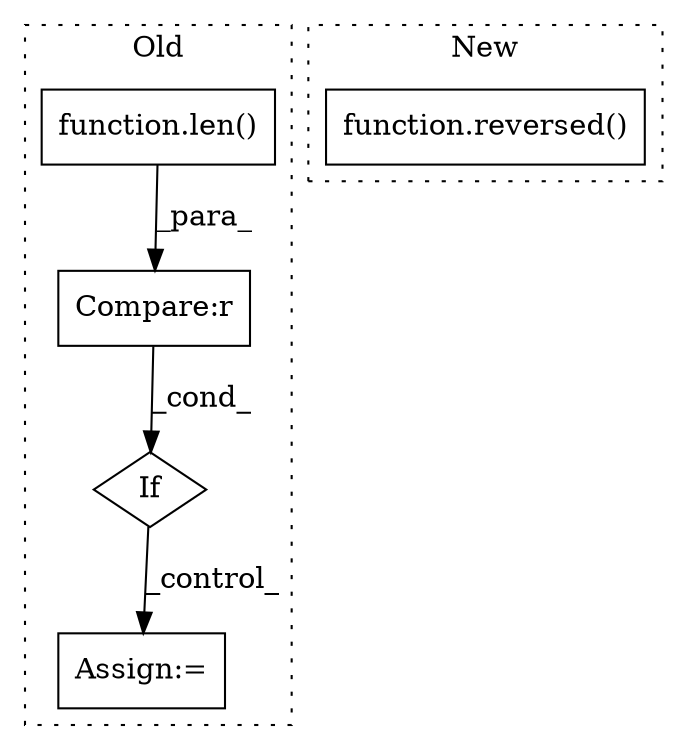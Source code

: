 digraph G {
subgraph cluster0 {
1 [label="function.len()" a="75" s="6573,6585" l="4,1" shape="box"];
3 [label="Assign:=" a="68" s="7450" l="3" shape="box"];
4 [label="If" a="96" s="6562" l="3" shape="diamond"];
5 [label="Compare:r" a="40" s="6565" l="25" shape="box"];
label = "Old";
style="dotted";
}
subgraph cluster1 {
2 [label="function.reversed()" a="75" s="6779,6851" l="9,1" shape="box"];
label = "New";
style="dotted";
}
1 -> 5 [label="_para_"];
4 -> 3 [label="_control_"];
5 -> 4 [label="_cond_"];
}